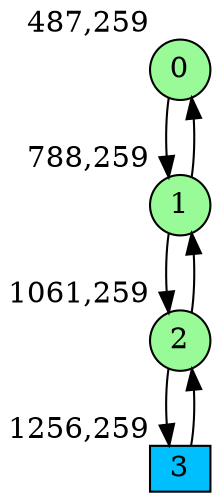digraph G {
graph [bgcolor=white]
node [shape=circle, style = filled, fillcolor=white,fixedsize=true, width=0.4, height=0.3 ]
0[xlabel="487,259", pos = "0,0!", fillcolor=palegreen ];
1[xlabel="788,259", pos = "4.70313,0!", fillcolor=palegreen ];
2[xlabel="1061,259", pos = "8.96875,0!", fillcolor=palegreen ];
3[xlabel="1256,259", pos = "12.0156,0!", fillcolor=deepskyblue, shape=box ];
0->1 ;
1->0 ;
1->2 ;
2->1 ;
2->3 ;
3->2 ;
}
